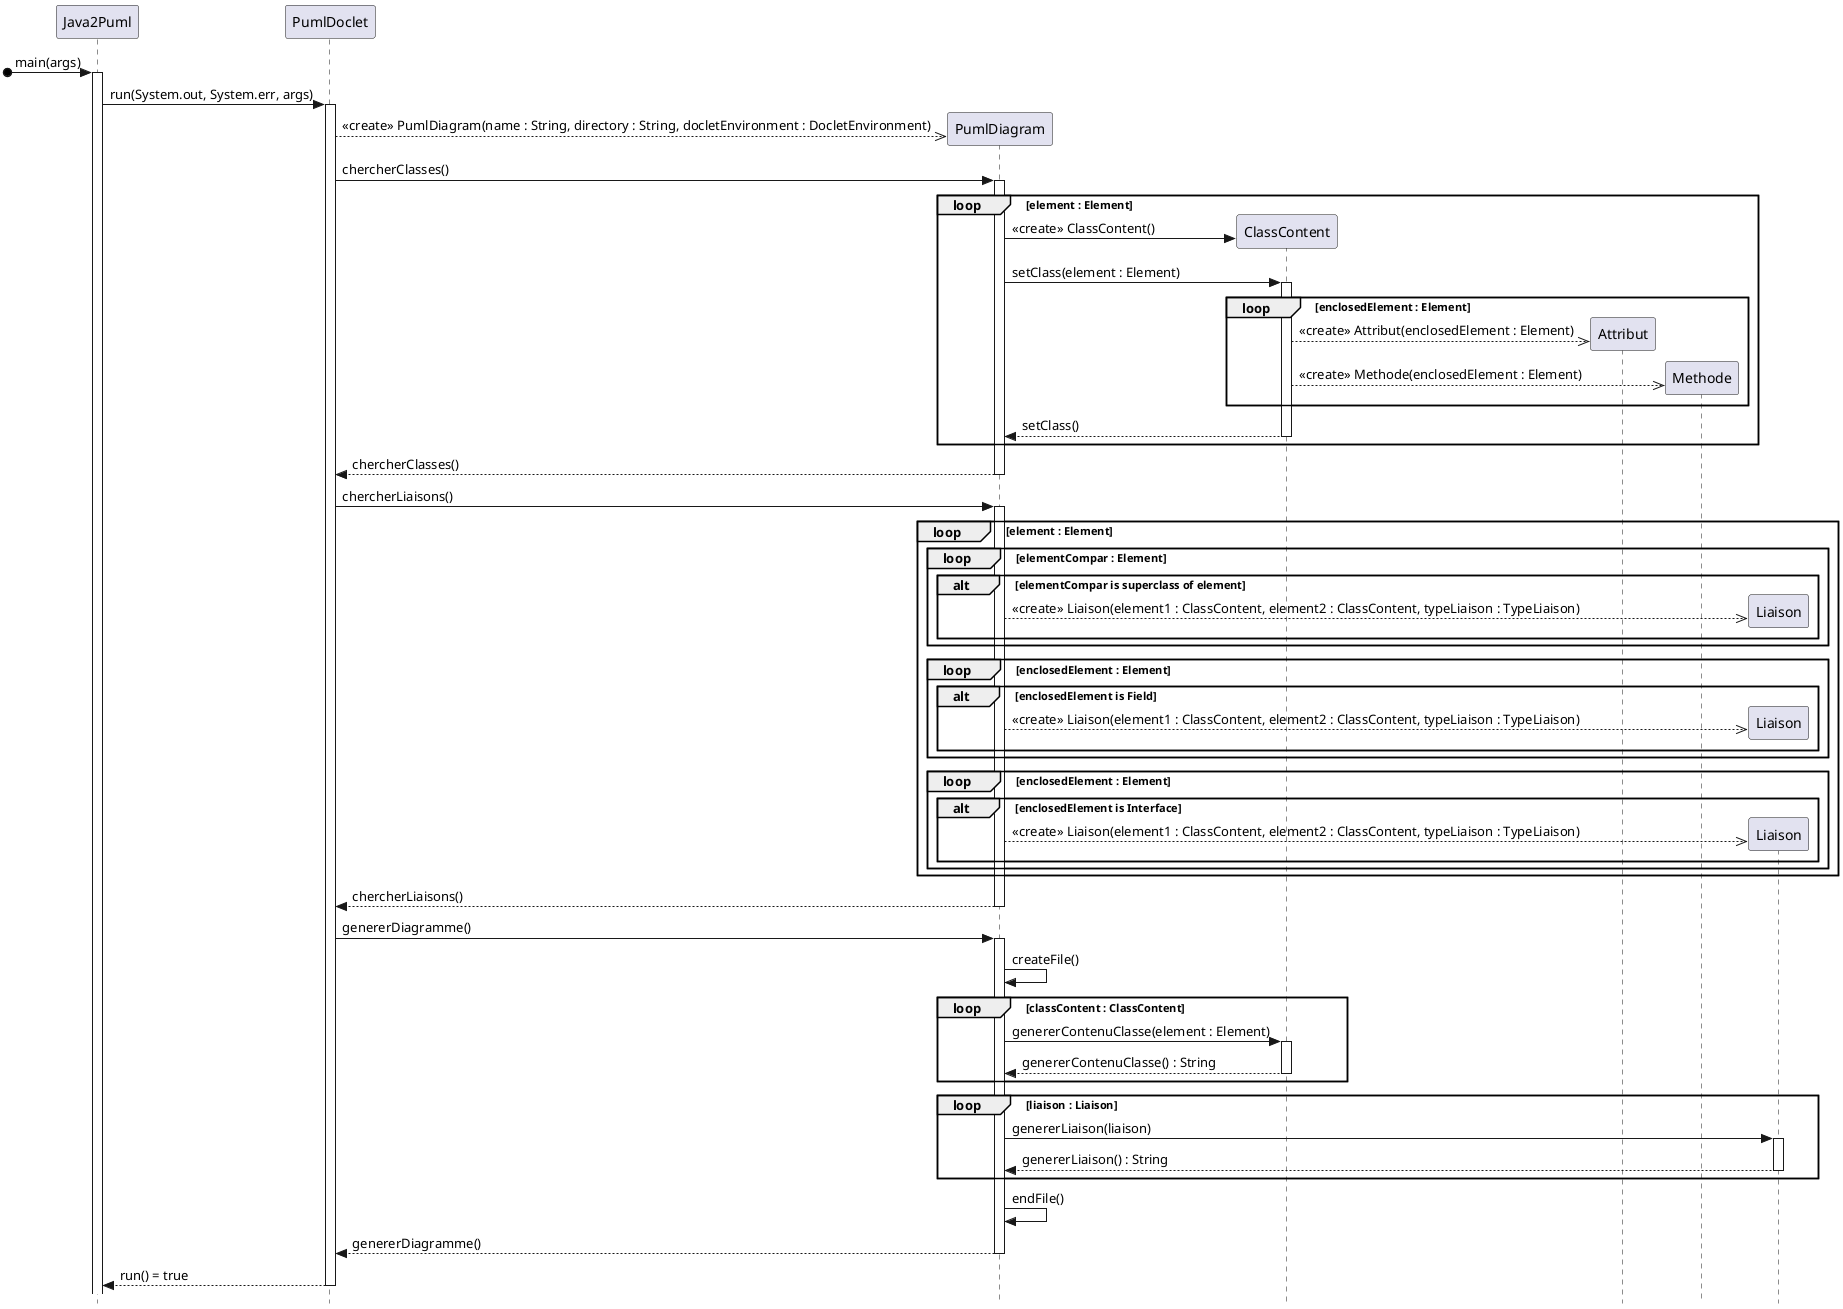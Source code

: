 @startuml
'https://plantuml.com/sequence-diagram
skinparam style strictuml
hide footbox

participant Java2Puml
participant PumlDoclet
participant PumlDiagram
participant ClassContent
participant Attribut
participant Methode
participant Liaison

[o-> Java2Puml ++ : main(args)
Java2Puml -> PumlDoclet ++ : run(System.out, System.err, args)
    PumlDoclet -->> PumlDiagram ** : <<create>> PumlDiagram(name : String, directory : String, docletEnvironment : DocletEnvironment)
    PumlDoclet -> PumlDiagram ++ : chercherClasses()
        loop element : Element
            PumlDiagram -> ClassContent ** : <<create>> ClassContent()
            PumlDiagram -> ClassContent ++ : setClass(element : Element)
                loop enclosedElement : Element
                    ClassContent -->> Attribut ** : <<create>> Attribut(enclosedElement : Element)
                    ClassContent -->> Methode ** : <<create>> Methode(enclosedElement : Element)
                end
            return setClass()
        end
    return chercherClasses()

    PumlDoclet -> PumlDiagram ++ : chercherLiaisons()
        loop element : Element
            loop elementCompar : Element
                alt elementCompar is superclass of element
                    PumlDiagram -->> Liaison ** : <<create>> Liaison(element1 : ClassContent, element2 : ClassContent, typeLiaison : TypeLiaison)
                end
            end
            loop enclosedElement : Element
                alt enclosedElement is Field
                    PumlDiagram -->> Liaison ** : <<create>> Liaison(element1 : ClassContent, element2 : ClassContent, typeLiaison : TypeLiaison)
                end
            end
            loop enclosedElement : Element
                alt enclosedElement is Interface
                    PumlDiagram -->> Liaison ** : <<create>> Liaison(element1 : ClassContent, element2 : ClassContent, typeLiaison : TypeLiaison)
                end
            end
        end
    return chercherLiaisons()

    PumlDoclet -> PumlDiagram ++ : genererDiagramme()
        PumlDiagram -> PumlDiagram : createFile()
        loop classContent : ClassContent
            PumlDiagram -> ClassContent ++ : genererContenuClasse(element : Element)
            return genererContenuClasse() : String
        end
        loop liaison : Liaison
            PumlDiagram -> Liaison ++ : genererLiaison(liaison)
            return genererLiaison() : String
        end
        PumlDiagram -> PumlDiagram : endFile()
    return genererDiagramme()
return run() = true

@enduml
